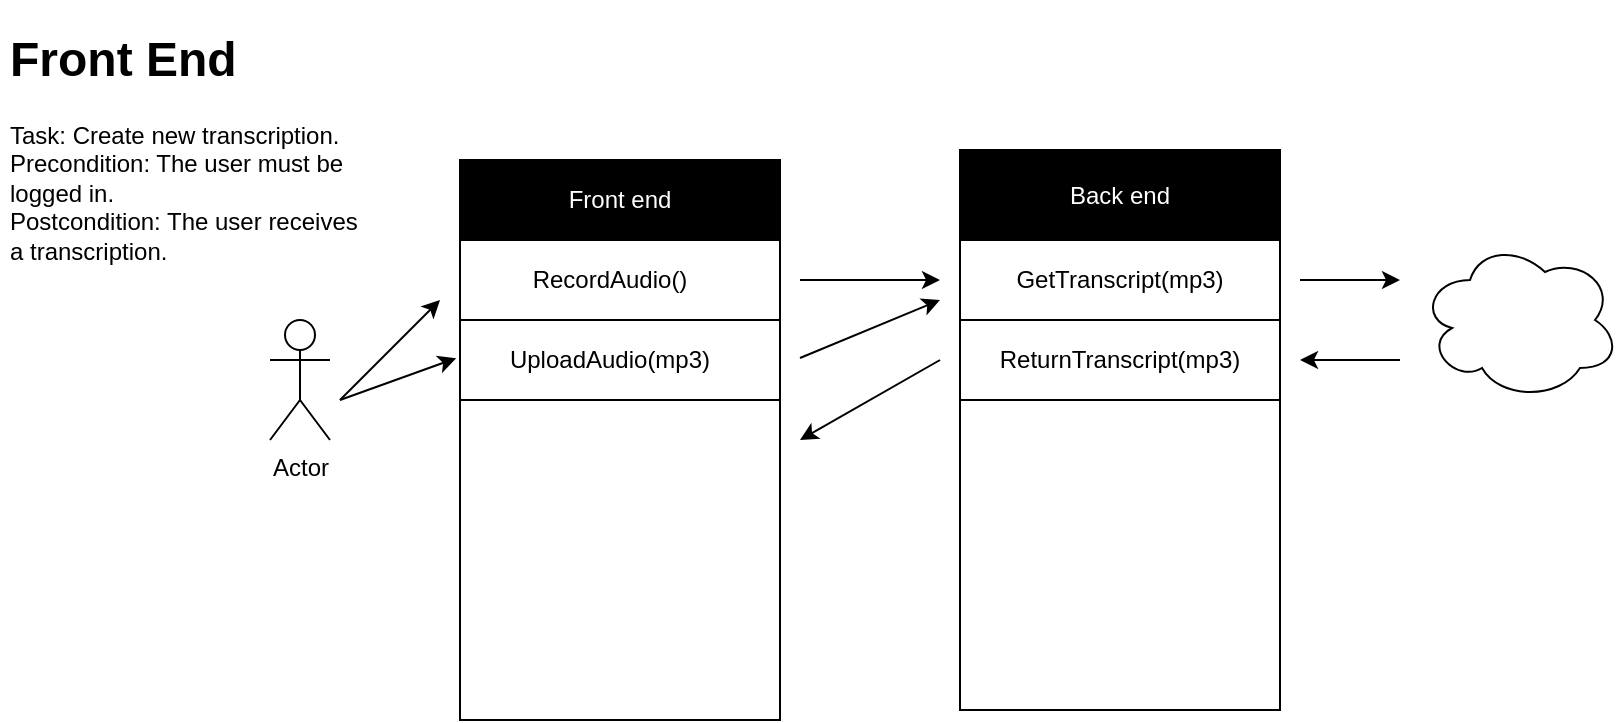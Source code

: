 <mxfile version="10.6.7" type="github"><diagram id="Znyub1uQKylLT9gnVSdC" name="Page-1"><mxGraphModel dx="754" dy="436" grid="1" gridSize="10" guides="1" tooltips="1" connect="1" arrows="1" fold="1" page="1" pageScale="1" pageWidth="850" pageHeight="1100" math="0" shadow="0"><root><mxCell id="0"/><mxCell id="1" parent="0"/><mxCell id="SYLWjsR0JGekIqLb7W40-3" value="" style="rounded=0;whiteSpace=wrap;html=1;" vertex="1" parent="1"><mxGeometry x="240" y="80" width="160" height="280" as="geometry"/></mxCell><mxCell id="SYLWjsR0JGekIqLb7W40-5" value="&lt;h1&gt;Front End&lt;/h1&gt;&lt;div&gt;Task: Create new transcription.&lt;/div&gt;&lt;div&gt;Precondition: The user must be logged in.&lt;/div&gt;&lt;div&gt;Postcondition: The user receives a transcription.&lt;br&gt;&lt;/div&gt;" style="text;html=1;strokeColor=none;fillColor=none;spacing=5;spacingTop=-20;whiteSpace=wrap;overflow=hidden;rounded=0;" vertex="1" parent="1"><mxGeometry x="10" y="10" width="190" height="130" as="geometry"/></mxCell><mxCell id="SYLWjsR0JGekIqLb7W40-6" value="Actor" style="shape=umlActor;verticalLabelPosition=bottom;labelBackgroundColor=#ffffff;verticalAlign=top;html=1;outlineConnect=0;" vertex="1" parent="1"><mxGeometry x="145" y="160" width="30" height="60" as="geometry"/></mxCell><mxCell id="SYLWjsR0JGekIqLb7W40-12" value="" style="rounded=0;whiteSpace=wrap;html=1;" vertex="1" parent="1"><mxGeometry x="490" y="75" width="160" height="280" as="geometry"/></mxCell><mxCell id="SYLWjsR0JGekIqLb7W40-14" value="" style="endArrow=classic;html=1;" edge="1" parent="1"><mxGeometry width="50" height="50" relative="1" as="geometry"><mxPoint x="180" y="200" as="sourcePoint"/><mxPoint x="230" y="150" as="targetPoint"/><Array as="points"/></mxGeometry></mxCell><mxCell id="SYLWjsR0JGekIqLb7W40-16" value="" style="rounded=0;whiteSpace=wrap;html=1;" vertex="1" parent="1"><mxGeometry x="240" y="160" width="160" height="40" as="geometry"/></mxCell><mxCell id="SYLWjsR0JGekIqLb7W40-17" value="" style="rounded=0;whiteSpace=wrap;html=1;fontColor=#000000;fillColor=#000000;" vertex="1" parent="1"><mxGeometry x="240" y="80" width="160" height="40" as="geometry"/></mxCell><mxCell id="SYLWjsR0JGekIqLb7W40-4" value="Front end" style="text;html=1;strokeColor=none;fillColor=none;align=center;verticalAlign=middle;whiteSpace=wrap;rounded=0;fontColor=#FFFFFF;" vertex="1" parent="1"><mxGeometry x="260" y="90" width="120" height="20" as="geometry"/></mxCell><mxCell id="SYLWjsR0JGekIqLb7W40-18" value="" style="rounded=0;whiteSpace=wrap;html=1;fillColor=#000000;fontColor=#000000;" vertex="1" parent="1"><mxGeometry x="490" y="75" width="160" height="45" as="geometry"/></mxCell><mxCell id="SYLWjsR0JGekIqLb7W40-13" value="Back end" style="text;html=1;strokeColor=none;fillColor=none;align=center;verticalAlign=middle;whiteSpace=wrap;rounded=0;fontColor=#FFFFFF;" vertex="1" parent="1"><mxGeometry x="510" y="87.5" width="120" height="20" as="geometry"/></mxCell><mxCell id="SYLWjsR0JGekIqLb7W40-19" value="" style="rounded=0;whiteSpace=wrap;html=1;" vertex="1" parent="1"><mxGeometry x="490" y="120" width="160" height="40" as="geometry"/></mxCell><mxCell id="SYLWjsR0JGekIqLb7W40-20" value="" style="rounded=0;whiteSpace=wrap;html=1;" vertex="1" parent="1"><mxGeometry x="490" y="160" width="160" height="40" as="geometry"/></mxCell><mxCell id="SYLWjsR0JGekIqLb7W40-21" value="" style="endArrow=classic;html=1;entryX=-0.012;entryY=0.354;entryDx=0;entryDy=0;entryPerimeter=0;" edge="1" parent="1" target="SYLWjsR0JGekIqLb7W40-3"><mxGeometry width="50" height="50" relative="1" as="geometry"><mxPoint x="180" y="200" as="sourcePoint"/><mxPoint x="240" y="160" as="targetPoint"/><Array as="points"/></mxGeometry></mxCell><mxCell id="SYLWjsR0JGekIqLb7W40-22" value="RecordAudio()" style="text;html=1;strokeColor=none;fillColor=none;align=center;verticalAlign=middle;whiteSpace=wrap;rounded=0;fontColor=#000000;" vertex="1" parent="1"><mxGeometry x="290" y="130" width="50" height="20" as="geometry"/></mxCell><mxCell id="SYLWjsR0JGekIqLb7W40-23" value="UploadAudio(mp3)" style="text;html=1;strokeColor=none;fillColor=none;align=center;verticalAlign=middle;whiteSpace=wrap;rounded=0;fontColor=#000000;" vertex="1" parent="1"><mxGeometry x="290" y="170" width="50" height="20" as="geometry"/></mxCell><mxCell id="SYLWjsR0JGekIqLb7W40-24" value="" style="endArrow=classic;html=1;fontColor=#000000;" edge="1" parent="1"><mxGeometry width="50" height="50" relative="1" as="geometry"><mxPoint x="410" y="140" as="sourcePoint"/><mxPoint x="480" y="140" as="targetPoint"/></mxGeometry></mxCell><mxCell id="SYLWjsR0JGekIqLb7W40-25" value="" style="endArrow=classic;html=1;fontColor=#000000;" edge="1" parent="1"><mxGeometry width="50" height="50" relative="1" as="geometry"><mxPoint x="410" y="179" as="sourcePoint"/><mxPoint x="480" y="150" as="targetPoint"/></mxGeometry></mxCell><mxCell id="SYLWjsR0JGekIqLb7W40-26" value="GetTranscript(mp3)" style="text;html=1;strokeColor=none;fillColor=none;align=center;verticalAlign=middle;whiteSpace=wrap;rounded=0;fontColor=#000000;" vertex="1" parent="1"><mxGeometry x="550" y="130" width="40" height="20" as="geometry"/></mxCell><mxCell id="SYLWjsR0JGekIqLb7W40-27" value="ReturnTranscript(mp3)" style="text;html=1;strokeColor=none;fillColor=none;align=center;verticalAlign=middle;whiteSpace=wrap;rounded=0;fontColor=#000000;" vertex="1" parent="1"><mxGeometry x="550" y="170" width="40" height="20" as="geometry"/></mxCell><mxCell id="SYLWjsR0JGekIqLb7W40-28" value="" style="endArrow=classic;html=1;fontColor=#000000;" edge="1" parent="1"><mxGeometry width="50" height="50" relative="1" as="geometry"><mxPoint x="660" y="140" as="sourcePoint"/><mxPoint x="710" y="140" as="targetPoint"/></mxGeometry></mxCell><mxCell id="SYLWjsR0JGekIqLb7W40-29" value="" style="ellipse;shape=cloud;whiteSpace=wrap;html=1;fillColor=#FFFFFF;fontColor=#000000;" vertex="1" parent="1"><mxGeometry x="720" y="120" width="100" height="80" as="geometry"/></mxCell><mxCell id="SYLWjsR0JGekIqLb7W40-30" value="" style="endArrow=classic;html=1;fontColor=#000000;" edge="1" parent="1"><mxGeometry width="50" height="50" relative="1" as="geometry"><mxPoint x="710" y="180" as="sourcePoint"/><mxPoint x="660" y="180" as="targetPoint"/></mxGeometry></mxCell><mxCell id="SYLWjsR0JGekIqLb7W40-31" value="" style="endArrow=classic;html=1;fontColor=#000000;" edge="1" parent="1"><mxGeometry width="50" height="50" relative="1" as="geometry"><mxPoint x="480" y="180" as="sourcePoint"/><mxPoint x="410" y="220" as="targetPoint"/></mxGeometry></mxCell></root></mxGraphModel></diagram></mxfile>